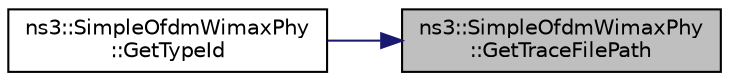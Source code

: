 digraph "ns3::SimpleOfdmWimaxPhy::GetTraceFilePath"
{
 // LATEX_PDF_SIZE
  edge [fontname="Helvetica",fontsize="10",labelfontname="Helvetica",labelfontsize="10"];
  node [fontname="Helvetica",fontsize="10",shape=record];
  rankdir="RL";
  Node1 [label="ns3::SimpleOfdmWimaxPhy\l::GetTraceFilePath",height=0.2,width=0.4,color="black", fillcolor="grey75", style="filled", fontcolor="black",tooltip="Get trace file path."];
  Node1 -> Node2 [dir="back",color="midnightblue",fontsize="10",style="solid",fontname="Helvetica"];
  Node2 [label="ns3::SimpleOfdmWimaxPhy\l::GetTypeId",height=0.2,width=0.4,color="black", fillcolor="white", style="filled",URL="$classns3_1_1_simple_ofdm_wimax_phy.html#a0c5b73edf9b3c13a0d6e0b80524561e8",tooltip="Get the type ID."];
}
